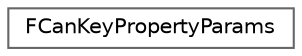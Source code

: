 digraph "Graphical Class Hierarchy"
{
 // INTERACTIVE_SVG=YES
 // LATEX_PDF_SIZE
  bgcolor="transparent";
  edge [fontname=Helvetica,fontsize=10,labelfontname=Helvetica,labelfontsize=10];
  node [fontname=Helvetica,fontsize=10,shape=box,height=0.2,width=0.4];
  rankdir="LR";
  Node0 [id="Node000000",label="FCanKeyPropertyParams",height=0.2,width=0.4,color="grey40", fillcolor="white", style="filled",URL="$dc/d8c/structFCanKeyPropertyParams.html",tooltip="Parameters for determining if a property can be keyed."];
}
